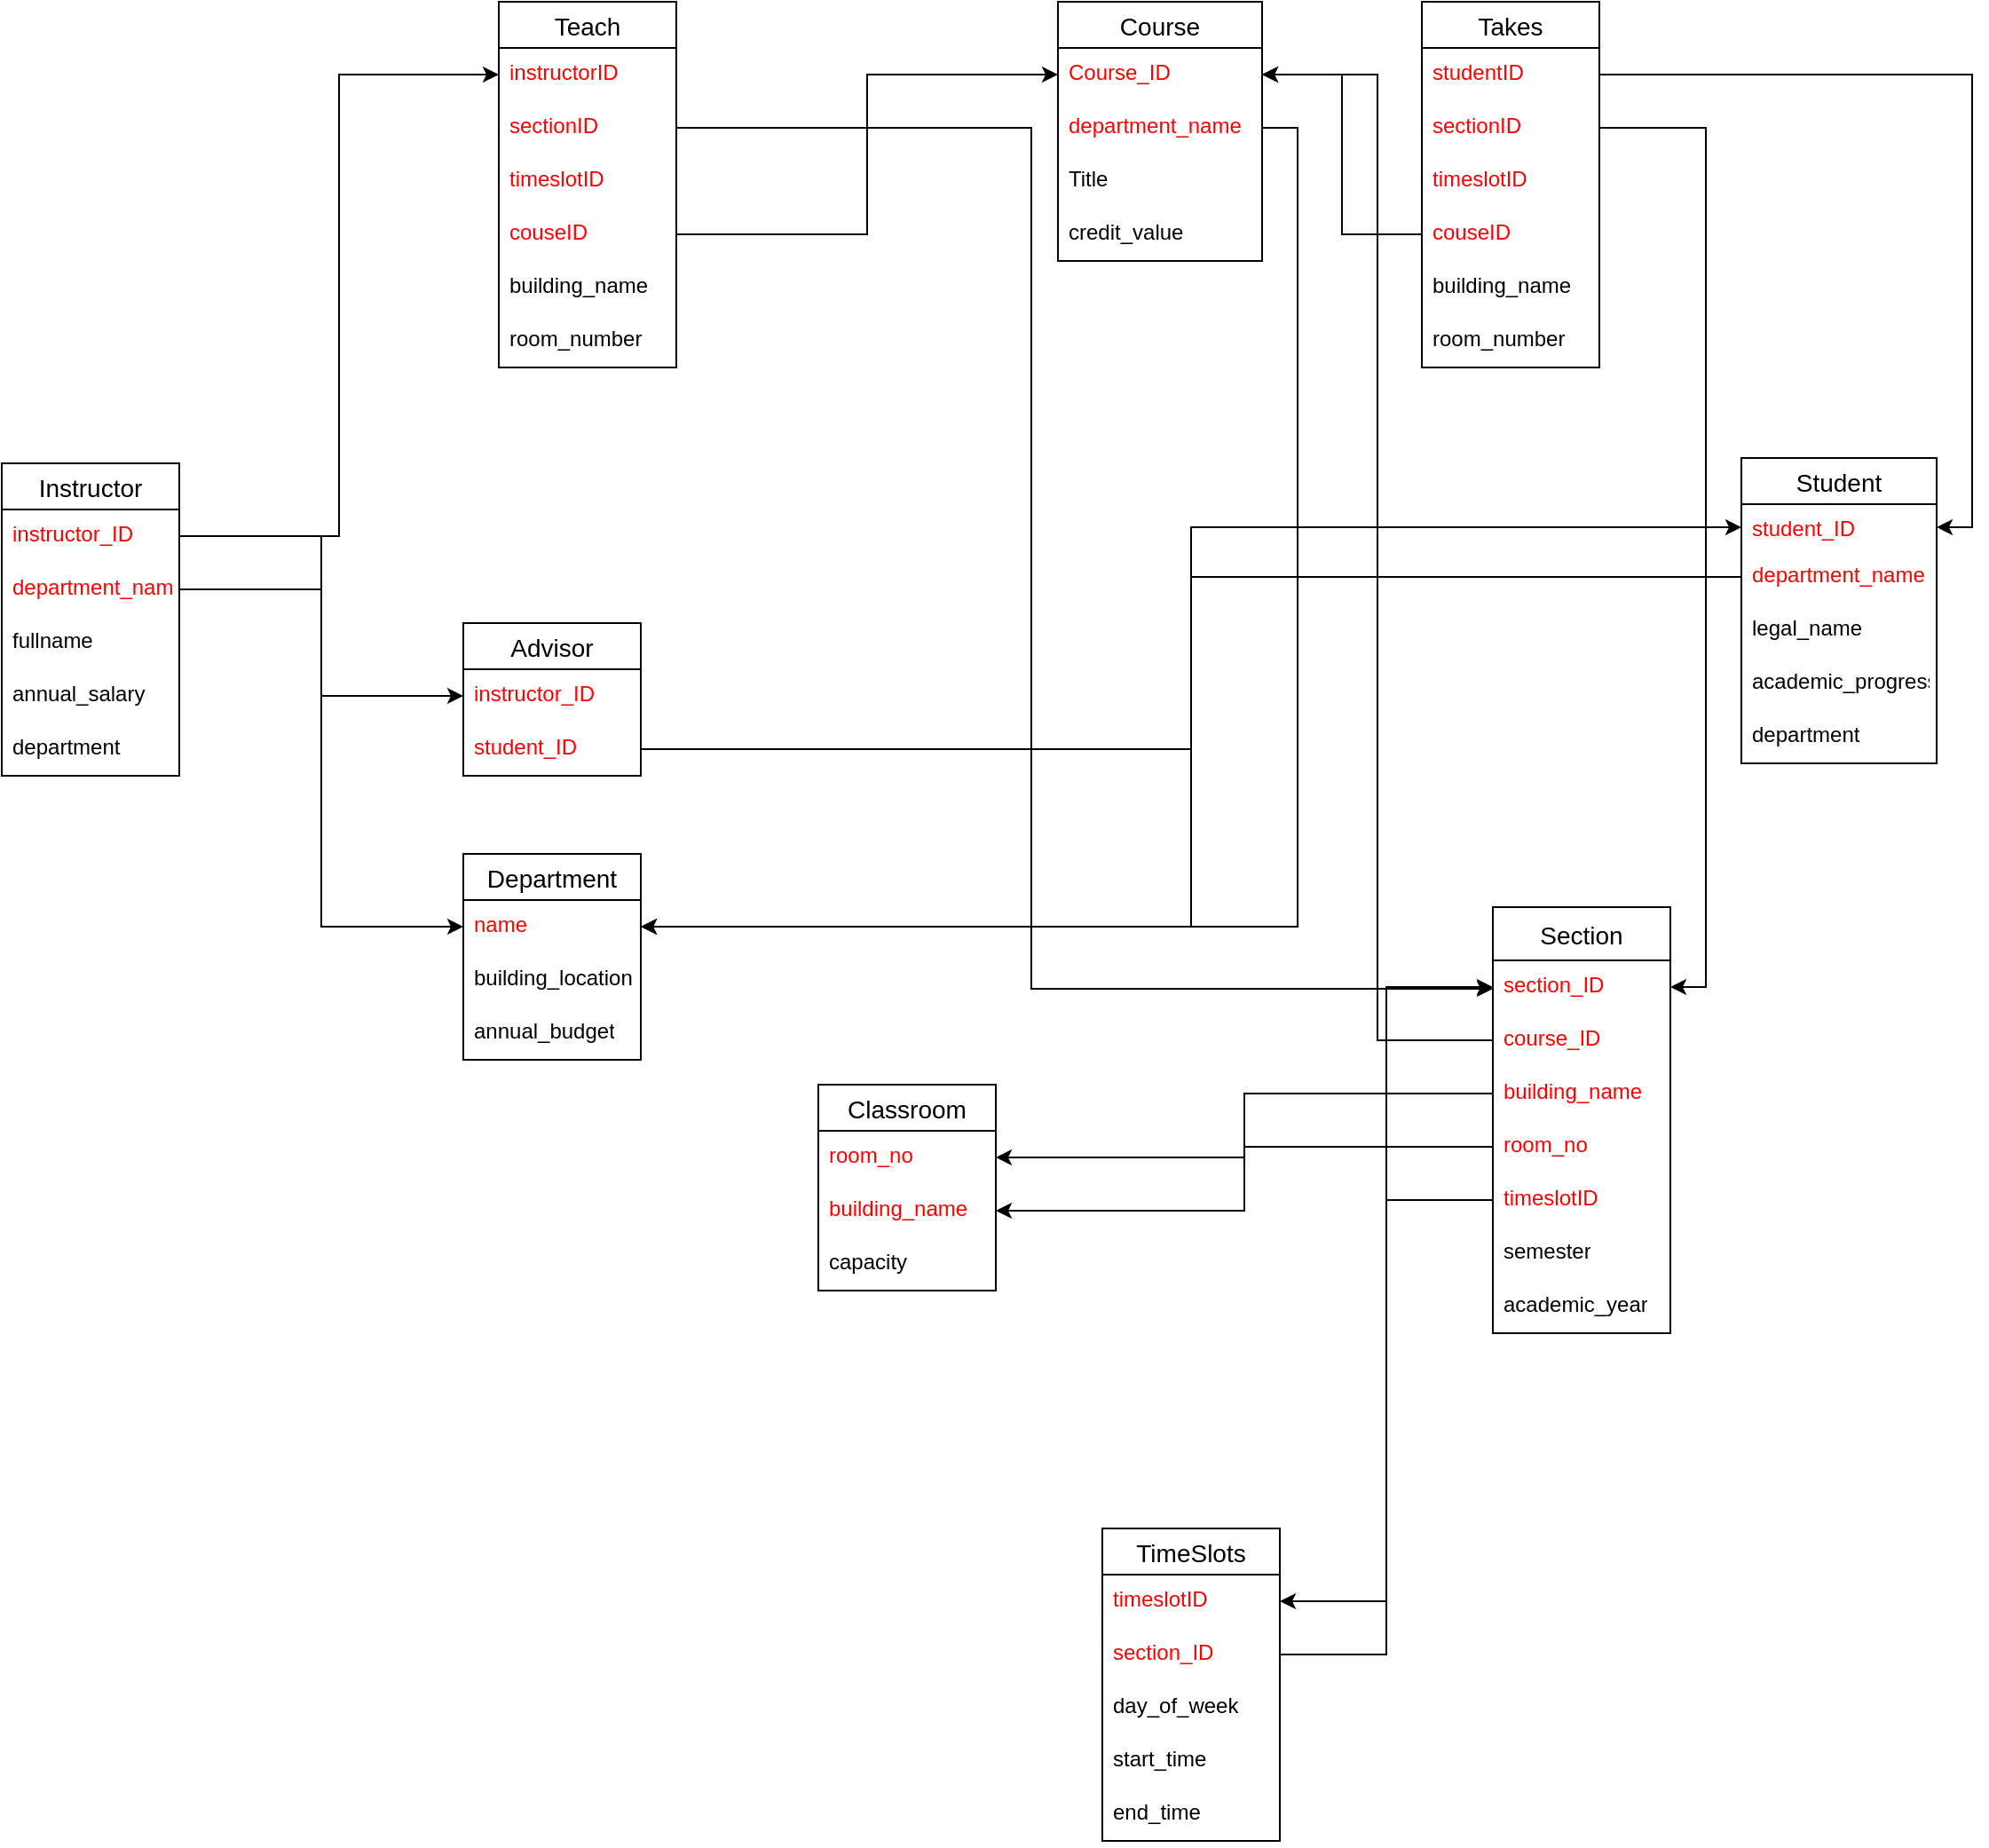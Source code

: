 <mxfile version="28.2.8">
  <diagram name="Page-1" id="lUslA8qzvGAnpKkscwGr">
    <mxGraphModel dx="2352" dy="1012" grid="1" gridSize="10" guides="1" tooltips="1" connect="1" arrows="1" fold="1" page="1" pageScale="1" pageWidth="1200" pageHeight="1600" math="0" shadow="0">
      <root>
        <mxCell id="0" />
        <mxCell id="1" parent="0" />
        <mxCell id="WDXK8jKcUpK9Dq9Y6j4i-2" value="Student" style="swimlane;fontStyle=0;childLayout=stackLayout;horizontal=1;startSize=26;horizontalStack=0;resizeParent=1;resizeParentMax=0;resizeLast=0;collapsible=1;marginBottom=0;align=center;fontSize=14;" vertex="1" parent="1">
          <mxGeometry x="1050" y="317" width="110" height="172" as="geometry" />
        </mxCell>
        <mxCell id="WDXK8jKcUpK9Dq9Y6j4i-3" value="student_ID" style="text;strokeColor=none;fillColor=none;spacingLeft=4;spacingRight=4;overflow=hidden;rotatable=0;points=[[0,0.5],[1,0.5]];portConstraint=eastwest;fontSize=12;whiteSpace=wrap;html=1;fontColor=light-dark(#ff0000, #ededed);" vertex="1" parent="WDXK8jKcUpK9Dq9Y6j4i-2">
          <mxGeometry y="26" width="110" height="26" as="geometry" />
        </mxCell>
        <mxCell id="WDXK8jKcUpK9Dq9Y6j4i-86" value="&lt;span style=&quot;color: rgb(255, 0, 0);&quot;&gt;department_name&lt;/span&gt;" style="text;strokeColor=none;fillColor=none;spacingLeft=4;spacingRight=4;overflow=hidden;rotatable=0;points=[[0,0.5],[1,0.5]];portConstraint=eastwest;fontSize=12;whiteSpace=wrap;html=1;" vertex="1" parent="WDXK8jKcUpK9Dq9Y6j4i-2">
          <mxGeometry y="52" width="110" height="30" as="geometry" />
        </mxCell>
        <mxCell id="WDXK8jKcUpK9Dq9Y6j4i-4" value="legal_name" style="text;strokeColor=none;fillColor=none;spacingLeft=4;spacingRight=4;overflow=hidden;rotatable=0;points=[[0,0.5],[1,0.5]];portConstraint=eastwest;fontSize=12;whiteSpace=wrap;html=1;" vertex="1" parent="WDXK8jKcUpK9Dq9Y6j4i-2">
          <mxGeometry y="82" width="110" height="30" as="geometry" />
        </mxCell>
        <mxCell id="WDXK8jKcUpK9Dq9Y6j4i-5" value="academic_progress" style="text;strokeColor=none;fillColor=none;spacingLeft=4;spacingRight=4;overflow=hidden;rotatable=0;points=[[0,0.5],[1,0.5]];portConstraint=eastwest;fontSize=12;whiteSpace=wrap;html=1;" vertex="1" parent="WDXK8jKcUpK9Dq9Y6j4i-2">
          <mxGeometry y="112" width="110" height="30" as="geometry" />
        </mxCell>
        <mxCell id="WDXK8jKcUpK9Dq9Y6j4i-85" value="department" style="text;strokeColor=none;fillColor=none;spacingLeft=4;spacingRight=4;overflow=hidden;rotatable=0;points=[[0,0.5],[1,0.5]];portConstraint=eastwest;fontSize=12;whiteSpace=wrap;html=1;" vertex="1" parent="WDXK8jKcUpK9Dq9Y6j4i-2">
          <mxGeometry y="142" width="110" height="30" as="geometry" />
        </mxCell>
        <mxCell id="WDXK8jKcUpK9Dq9Y6j4i-6" value="Department" style="swimlane;fontStyle=0;childLayout=stackLayout;horizontal=1;startSize=26;horizontalStack=0;resizeParent=1;resizeParentMax=0;resizeLast=0;collapsible=1;marginBottom=0;align=center;fontSize=14;" vertex="1" parent="1">
          <mxGeometry x="330" y="540" width="100" height="116" as="geometry" />
        </mxCell>
        <mxCell id="WDXK8jKcUpK9Dq9Y6j4i-7" value="name" style="text;strokeColor=none;fillColor=none;spacingLeft=4;spacingRight=4;overflow=hidden;rotatable=0;points=[[0,0.5],[1,0.5]];portConstraint=eastwest;fontSize=12;whiteSpace=wrap;html=1;fontColor=light-dark(#ff0000, #ededed);" vertex="1" parent="WDXK8jKcUpK9Dq9Y6j4i-6">
          <mxGeometry y="26" width="100" height="30" as="geometry" />
        </mxCell>
        <mxCell id="WDXK8jKcUpK9Dq9Y6j4i-8" value="building_location" style="text;strokeColor=none;fillColor=none;spacingLeft=4;spacingRight=4;overflow=hidden;rotatable=0;points=[[0,0.5],[1,0.5]];portConstraint=eastwest;fontSize=12;whiteSpace=wrap;html=1;" vertex="1" parent="WDXK8jKcUpK9Dq9Y6j4i-6">
          <mxGeometry y="56" width="100" height="30" as="geometry" />
        </mxCell>
        <mxCell id="WDXK8jKcUpK9Dq9Y6j4i-9" value="annual_budget" style="text;strokeColor=none;fillColor=none;spacingLeft=4;spacingRight=4;overflow=hidden;rotatable=0;points=[[0,0.5],[1,0.5]];portConstraint=eastwest;fontSize=12;whiteSpace=wrap;html=1;" vertex="1" parent="WDXK8jKcUpK9Dq9Y6j4i-6">
          <mxGeometry y="86" width="100" height="30" as="geometry" />
        </mxCell>
        <mxCell id="WDXK8jKcUpK9Dq9Y6j4i-10" value="Instructor" style="swimlane;fontStyle=0;childLayout=stackLayout;horizontal=1;startSize=26;horizontalStack=0;resizeParent=1;resizeParentMax=0;resizeLast=0;collapsible=1;marginBottom=0;align=center;fontSize=14;" vertex="1" parent="1">
          <mxGeometry x="70" y="320" width="100" height="176" as="geometry" />
        </mxCell>
        <mxCell id="WDXK8jKcUpK9Dq9Y6j4i-11" value="instructor_ID" style="text;strokeColor=none;fillColor=none;spacingLeft=4;spacingRight=4;overflow=hidden;rotatable=0;points=[[0,0.5],[1,0.5]];portConstraint=eastwest;fontSize=12;whiteSpace=wrap;html=1;fontColor=light-dark(#ff0000, #ededed);" vertex="1" parent="WDXK8jKcUpK9Dq9Y6j4i-10">
          <mxGeometry y="26" width="100" height="30" as="geometry" />
        </mxCell>
        <mxCell id="WDXK8jKcUpK9Dq9Y6j4i-97" value="&lt;span style=&quot;color: rgb(255, 0, 0);&quot;&gt;department_name&lt;/span&gt;" style="text;strokeColor=none;fillColor=none;spacingLeft=4;spacingRight=4;overflow=hidden;rotatable=0;points=[[0,0.5],[1,0.5]];portConstraint=eastwest;fontSize=12;whiteSpace=wrap;html=1;" vertex="1" parent="WDXK8jKcUpK9Dq9Y6j4i-10">
          <mxGeometry y="56" width="100" height="30" as="geometry" />
        </mxCell>
        <mxCell id="WDXK8jKcUpK9Dq9Y6j4i-12" value="fullname" style="text;strokeColor=none;fillColor=none;spacingLeft=4;spacingRight=4;overflow=hidden;rotatable=0;points=[[0,0.5],[1,0.5]];portConstraint=eastwest;fontSize=12;whiteSpace=wrap;html=1;" vertex="1" parent="WDXK8jKcUpK9Dq9Y6j4i-10">
          <mxGeometry y="86" width="100" height="30" as="geometry" />
        </mxCell>
        <mxCell id="WDXK8jKcUpK9Dq9Y6j4i-13" value="annual_salary" style="text;strokeColor=none;fillColor=none;spacingLeft=4;spacingRight=4;overflow=hidden;rotatable=0;points=[[0,0.5],[1,0.5]];portConstraint=eastwest;fontSize=12;whiteSpace=wrap;html=1;" vertex="1" parent="WDXK8jKcUpK9Dq9Y6j4i-10">
          <mxGeometry y="116" width="100" height="30" as="geometry" />
        </mxCell>
        <mxCell id="WDXK8jKcUpK9Dq9Y6j4i-82" value="department" style="text;strokeColor=none;fillColor=none;spacingLeft=4;spacingRight=4;overflow=hidden;rotatable=0;points=[[0,0.5],[1,0.5]];portConstraint=eastwest;fontSize=12;whiteSpace=wrap;html=1;" vertex="1" parent="WDXK8jKcUpK9Dq9Y6j4i-10">
          <mxGeometry y="146" width="100" height="30" as="geometry" />
        </mxCell>
        <mxCell id="WDXK8jKcUpK9Dq9Y6j4i-14" value="Course" style="swimlane;fontStyle=0;childLayout=stackLayout;horizontal=1;startSize=26;horizontalStack=0;resizeParent=1;resizeParentMax=0;resizeLast=0;collapsible=1;marginBottom=0;align=center;fontSize=14;" vertex="1" parent="1">
          <mxGeometry x="665" y="60" width="115" height="146" as="geometry" />
        </mxCell>
        <mxCell id="WDXK8jKcUpK9Dq9Y6j4i-15" value="Course_ID" style="text;strokeColor=none;fillColor=none;spacingLeft=4;spacingRight=4;overflow=hidden;rotatable=0;points=[[0,0.5],[1,0.5]];portConstraint=eastwest;fontSize=12;whiteSpace=wrap;html=1;fontColor=light-dark(#ff0000, #ededed);" vertex="1" parent="WDXK8jKcUpK9Dq9Y6j4i-14">
          <mxGeometry y="26" width="115" height="30" as="geometry" />
        </mxCell>
        <mxCell id="WDXK8jKcUpK9Dq9Y6j4i-103" value="&lt;span style=&quot;color: rgb(255, 0, 0);&quot;&gt;department_name&lt;/span&gt;" style="text;strokeColor=none;fillColor=none;spacingLeft=4;spacingRight=4;overflow=hidden;rotatable=0;points=[[0,0.5],[1,0.5]];portConstraint=eastwest;fontSize=12;whiteSpace=wrap;html=1;" vertex="1" parent="WDXK8jKcUpK9Dq9Y6j4i-14">
          <mxGeometry y="56" width="115" height="30" as="geometry" />
        </mxCell>
        <mxCell id="WDXK8jKcUpK9Dq9Y6j4i-16" value="Title" style="text;strokeColor=none;fillColor=none;spacingLeft=4;spacingRight=4;overflow=hidden;rotatable=0;points=[[0,0.5],[1,0.5]];portConstraint=eastwest;fontSize=12;whiteSpace=wrap;html=1;" vertex="1" parent="WDXK8jKcUpK9Dq9Y6j4i-14">
          <mxGeometry y="86" width="115" height="30" as="geometry" />
        </mxCell>
        <mxCell id="WDXK8jKcUpK9Dq9Y6j4i-17" value="credit_value" style="text;strokeColor=none;fillColor=none;spacingLeft=4;spacingRight=4;overflow=hidden;rotatable=0;points=[[0,0.5],[1,0.5]];portConstraint=eastwest;fontSize=12;whiteSpace=wrap;html=1;" vertex="1" parent="WDXK8jKcUpK9Dq9Y6j4i-14">
          <mxGeometry y="116" width="115" height="30" as="geometry" />
        </mxCell>
        <mxCell id="WDXK8jKcUpK9Dq9Y6j4i-18" value="Section" style="swimlane;fontStyle=0;childLayout=stackLayout;horizontal=1;startSize=30;horizontalStack=0;resizeParent=1;resizeParentMax=0;resizeLast=0;collapsible=1;marginBottom=0;align=center;fontSize=14;" vertex="1" parent="1">
          <mxGeometry x="910" y="570" width="100" height="240" as="geometry">
            <mxRectangle x="130" y="160" width="90" height="30" as="alternateBounds" />
          </mxGeometry>
        </mxCell>
        <mxCell id="WDXK8jKcUpK9Dq9Y6j4i-19" value="section_ID" style="text;strokeColor=none;fillColor=none;spacingLeft=4;spacingRight=4;overflow=hidden;rotatable=0;points=[[0,0.5],[1,0.5]];portConstraint=eastwest;fontSize=12;whiteSpace=wrap;html=1;fontColor=light-dark(#ff0000, #ededed);" vertex="1" parent="WDXK8jKcUpK9Dq9Y6j4i-18">
          <mxGeometry y="30" width="100" height="30" as="geometry" />
        </mxCell>
        <mxCell id="WDXK8jKcUpK9Dq9Y6j4i-20" value="&lt;font style=&quot;color: light-dark(rgb(255, 0, 0), rgb(237, 237, 237));&quot;&gt;course_ID&lt;/font&gt;" style="text;strokeColor=none;fillColor=none;spacingLeft=4;spacingRight=4;overflow=hidden;rotatable=0;points=[[0,0.5],[1,0.5]];portConstraint=eastwest;fontSize=12;whiteSpace=wrap;html=1;" vertex="1" parent="WDXK8jKcUpK9Dq9Y6j4i-18">
          <mxGeometry y="60" width="100" height="30" as="geometry" />
        </mxCell>
        <mxCell id="WDXK8jKcUpK9Dq9Y6j4i-108" value="&lt;span style=&quot;color: rgb(255, 0, 0);&quot;&gt;building_name&lt;/span&gt;" style="text;strokeColor=none;fillColor=none;spacingLeft=4;spacingRight=4;overflow=hidden;rotatable=0;points=[[0,0.5],[1,0.5]];portConstraint=eastwest;fontSize=12;whiteSpace=wrap;html=1;" vertex="1" parent="WDXK8jKcUpK9Dq9Y6j4i-18">
          <mxGeometry y="90" width="100" height="30" as="geometry" />
        </mxCell>
        <mxCell id="WDXK8jKcUpK9Dq9Y6j4i-109" value="&lt;span style=&quot;color: rgb(255, 0, 0);&quot;&gt;room_no&lt;/span&gt;" style="text;strokeColor=none;fillColor=none;spacingLeft=4;spacingRight=4;overflow=hidden;rotatable=0;points=[[0,0.5],[1,0.5]];portConstraint=eastwest;fontSize=12;whiteSpace=wrap;html=1;" vertex="1" parent="WDXK8jKcUpK9Dq9Y6j4i-18">
          <mxGeometry y="120" width="100" height="30" as="geometry" />
        </mxCell>
        <mxCell id="WDXK8jKcUpK9Dq9Y6j4i-53" value="&lt;span style=&quot;color: rgb(255, 0, 0);&quot;&gt;timeslotID&lt;/span&gt;" style="text;strokeColor=none;fillColor=none;spacingLeft=4;spacingRight=4;overflow=hidden;rotatable=0;points=[[0,0.5],[1,0.5]];portConstraint=eastwest;fontSize=12;whiteSpace=wrap;html=1;" vertex="1" parent="WDXK8jKcUpK9Dq9Y6j4i-18">
          <mxGeometry y="150" width="100" height="30" as="geometry" />
        </mxCell>
        <mxCell id="WDXK8jKcUpK9Dq9Y6j4i-21" value="semester" style="text;strokeColor=none;fillColor=none;spacingLeft=4;spacingRight=4;overflow=hidden;rotatable=0;points=[[0,0.5],[1,0.5]];portConstraint=eastwest;fontSize=12;whiteSpace=wrap;html=1;" vertex="1" parent="WDXK8jKcUpK9Dq9Y6j4i-18">
          <mxGeometry y="180" width="100" height="30" as="geometry" />
        </mxCell>
        <mxCell id="WDXK8jKcUpK9Dq9Y6j4i-51" value="academic_year" style="text;strokeColor=none;fillColor=none;spacingLeft=4;spacingRight=4;overflow=hidden;rotatable=0;points=[[0,0.5],[1,0.5]];portConstraint=eastwest;fontSize=12;whiteSpace=wrap;html=1;" vertex="1" parent="WDXK8jKcUpK9Dq9Y6j4i-18">
          <mxGeometry y="210" width="100" height="30" as="geometry" />
        </mxCell>
        <mxCell id="WDXK8jKcUpK9Dq9Y6j4i-24" value="Classroom" style="swimlane;fontStyle=0;childLayout=stackLayout;horizontal=1;startSize=26;horizontalStack=0;resizeParent=1;resizeParentMax=0;resizeLast=0;collapsible=1;marginBottom=0;align=center;fontSize=14;" vertex="1" parent="1">
          <mxGeometry x="530" y="670" width="100" height="116" as="geometry" />
        </mxCell>
        <mxCell id="WDXK8jKcUpK9Dq9Y6j4i-25" value="room_no" style="text;strokeColor=none;fillColor=none;spacingLeft=4;spacingRight=4;overflow=hidden;rotatable=0;points=[[0,0.5],[1,0.5]];portConstraint=eastwest;fontSize=12;whiteSpace=wrap;html=1;fontColor=light-dark(#ff0000, #ededed);" vertex="1" parent="WDXK8jKcUpK9Dq9Y6j4i-24">
          <mxGeometry y="26" width="100" height="30" as="geometry" />
        </mxCell>
        <mxCell id="WDXK8jKcUpK9Dq9Y6j4i-26" value="&lt;span style=&quot;color: rgb(255, 0, 0);&quot;&gt;building_name&lt;/span&gt;" style="text;strokeColor=none;fillColor=none;spacingLeft=4;spacingRight=4;overflow=hidden;rotatable=0;points=[[0,0.5],[1,0.5]];portConstraint=eastwest;fontSize=12;whiteSpace=wrap;html=1;" vertex="1" parent="WDXK8jKcUpK9Dq9Y6j4i-24">
          <mxGeometry y="56" width="100" height="30" as="geometry" />
        </mxCell>
        <mxCell id="WDXK8jKcUpK9Dq9Y6j4i-27" value="capacity" style="text;strokeColor=none;fillColor=none;spacingLeft=4;spacingRight=4;overflow=hidden;rotatable=0;points=[[0,0.5],[1,0.5]];portConstraint=eastwest;fontSize=12;whiteSpace=wrap;html=1;" vertex="1" parent="WDXK8jKcUpK9Dq9Y6j4i-24">
          <mxGeometry y="86" width="100" height="30" as="geometry" />
        </mxCell>
        <mxCell id="WDXK8jKcUpK9Dq9Y6j4i-28" style="edgeStyle=orthogonalEdgeStyle;rounded=0;orthogonalLoop=1;jettySize=auto;html=1;exitX=0.5;exitY=1;exitDx=0;exitDy=0;entryX=0.497;entryY=1.011;entryDx=0;entryDy=0;entryPerimeter=0;" edge="1" parent="WDXK8jKcUpK9Dq9Y6j4i-24" source="WDXK8jKcUpK9Dq9Y6j4i-24" target="WDXK8jKcUpK9Dq9Y6j4i-27">
          <mxGeometry relative="1" as="geometry" />
        </mxCell>
        <mxCell id="WDXK8jKcUpK9Dq9Y6j4i-54" value="TimeSlots" style="swimlane;fontStyle=0;childLayout=stackLayout;horizontal=1;startSize=26;horizontalStack=0;resizeParent=1;resizeParentMax=0;resizeLast=0;collapsible=1;marginBottom=0;align=center;fontSize=14;" vertex="1" parent="1">
          <mxGeometry x="690" y="920" width="100" height="176" as="geometry" />
        </mxCell>
        <mxCell id="WDXK8jKcUpK9Dq9Y6j4i-76" value="&lt;span style=&quot;color: rgb(255, 0, 0);&quot;&gt;timeslotID&lt;/span&gt;" style="text;strokeColor=none;fillColor=none;spacingLeft=4;spacingRight=4;overflow=hidden;rotatable=0;points=[[0,0.5],[1,0.5]];portConstraint=eastwest;fontSize=12;whiteSpace=wrap;html=1;" vertex="1" parent="WDXK8jKcUpK9Dq9Y6j4i-54">
          <mxGeometry y="26" width="100" height="30" as="geometry" />
        </mxCell>
        <mxCell id="WDXK8jKcUpK9Dq9Y6j4i-116" value="&lt;span style=&quot;color: rgb(255, 0, 0);&quot;&gt;section_ID&lt;/span&gt;" style="text;strokeColor=none;fillColor=none;spacingLeft=4;spacingRight=4;overflow=hidden;rotatable=0;points=[[0,0.5],[1,0.5]];portConstraint=eastwest;fontSize=12;whiteSpace=wrap;html=1;" vertex="1" parent="WDXK8jKcUpK9Dq9Y6j4i-54">
          <mxGeometry y="56" width="100" height="30" as="geometry" />
        </mxCell>
        <mxCell id="WDXK8jKcUpK9Dq9Y6j4i-56" value="day_of_week" style="text;strokeColor=none;fillColor=none;spacingLeft=4;spacingRight=4;overflow=hidden;rotatable=0;points=[[0,0.5],[1,0.5]];portConstraint=eastwest;fontSize=12;whiteSpace=wrap;html=1;" vertex="1" parent="WDXK8jKcUpK9Dq9Y6j4i-54">
          <mxGeometry y="86" width="100" height="30" as="geometry" />
        </mxCell>
        <mxCell id="WDXK8jKcUpK9Dq9Y6j4i-57" value="start_time" style="text;strokeColor=none;fillColor=none;spacingLeft=4;spacingRight=4;overflow=hidden;rotatable=0;points=[[0,0.5],[1,0.5]];portConstraint=eastwest;fontSize=12;whiteSpace=wrap;html=1;" vertex="1" parent="WDXK8jKcUpK9Dq9Y6j4i-54">
          <mxGeometry y="116" width="100" height="30" as="geometry" />
        </mxCell>
        <mxCell id="WDXK8jKcUpK9Dq9Y6j4i-59" value="end_time" style="text;strokeColor=none;fillColor=none;spacingLeft=4;spacingRight=4;overflow=hidden;rotatable=0;points=[[0,0.5],[1,0.5]];portConstraint=eastwest;fontSize=12;whiteSpace=wrap;html=1;" vertex="1" parent="WDXK8jKcUpK9Dq9Y6j4i-54">
          <mxGeometry y="146" width="100" height="30" as="geometry" />
        </mxCell>
        <mxCell id="WDXK8jKcUpK9Dq9Y6j4i-60" value="Teach" style="swimlane;fontStyle=0;childLayout=stackLayout;horizontal=1;startSize=26;horizontalStack=0;resizeParent=1;resizeParentMax=0;resizeLast=0;collapsible=1;marginBottom=0;align=center;fontSize=14;" vertex="1" parent="1">
          <mxGeometry x="350" y="60" width="100" height="206" as="geometry" />
        </mxCell>
        <mxCell id="WDXK8jKcUpK9Dq9Y6j4i-65" value="instructorID" style="text;strokeColor=none;fillColor=none;spacingLeft=4;spacingRight=4;overflow=hidden;rotatable=0;points=[[0,0.5],[1,0.5]];portConstraint=eastwest;fontSize=12;whiteSpace=wrap;html=1;fontColor=light-dark(#ff0000, #ededed);" vertex="1" parent="WDXK8jKcUpK9Dq9Y6j4i-60">
          <mxGeometry y="26" width="100" height="30" as="geometry" />
        </mxCell>
        <mxCell id="WDXK8jKcUpK9Dq9Y6j4i-66" value="sectionID" style="text;strokeColor=none;fillColor=none;spacingLeft=4;spacingRight=4;overflow=hidden;rotatable=0;points=[[0,0.5],[1,0.5]];portConstraint=eastwest;fontSize=12;whiteSpace=wrap;html=1;fontColor=light-dark(#ff0000, #ededed);" vertex="1" parent="WDXK8jKcUpK9Dq9Y6j4i-60">
          <mxGeometry y="56" width="100" height="30" as="geometry" />
        </mxCell>
        <mxCell id="WDXK8jKcUpK9Dq9Y6j4i-61" value="timeslotID" style="text;strokeColor=none;fillColor=none;spacingLeft=4;spacingRight=4;overflow=hidden;rotatable=0;points=[[0,0.5],[1,0.5]];portConstraint=eastwest;fontSize=12;whiteSpace=wrap;html=1;fontColor=light-dark(#ff0000, #ededed);" vertex="1" parent="WDXK8jKcUpK9Dq9Y6j4i-60">
          <mxGeometry y="86" width="100" height="30" as="geometry" />
        </mxCell>
        <mxCell id="WDXK8jKcUpK9Dq9Y6j4i-64" value="couseID" style="text;strokeColor=none;fillColor=none;spacingLeft=4;spacingRight=4;overflow=hidden;rotatable=0;points=[[0,0.5],[1,0.5]];portConstraint=eastwest;fontSize=12;whiteSpace=wrap;html=1;fontColor=light-dark(#ff0000, #ededed);" vertex="1" parent="WDXK8jKcUpK9Dq9Y6j4i-60">
          <mxGeometry y="116" width="100" height="30" as="geometry" />
        </mxCell>
        <mxCell id="WDXK8jKcUpK9Dq9Y6j4i-62" value="building_name" style="text;strokeColor=none;fillColor=none;spacingLeft=4;spacingRight=4;overflow=hidden;rotatable=0;points=[[0,0.5],[1,0.5]];portConstraint=eastwest;fontSize=12;whiteSpace=wrap;html=1;" vertex="1" parent="WDXK8jKcUpK9Dq9Y6j4i-60">
          <mxGeometry y="146" width="100" height="30" as="geometry" />
        </mxCell>
        <mxCell id="WDXK8jKcUpK9Dq9Y6j4i-63" value="room_number" style="text;strokeColor=none;fillColor=none;spacingLeft=4;spacingRight=4;overflow=hidden;rotatable=0;points=[[0,0.5],[1,0.5]];portConstraint=eastwest;fontSize=12;whiteSpace=wrap;html=1;" vertex="1" parent="WDXK8jKcUpK9Dq9Y6j4i-60">
          <mxGeometry y="176" width="100" height="30" as="geometry" />
        </mxCell>
        <mxCell id="WDXK8jKcUpK9Dq9Y6j4i-67" value="Takes" style="swimlane;fontStyle=0;childLayout=stackLayout;horizontal=1;startSize=26;horizontalStack=0;resizeParent=1;resizeParentMax=0;resizeLast=0;collapsible=1;marginBottom=0;align=center;fontSize=14;" vertex="1" parent="1">
          <mxGeometry x="870" y="60" width="100" height="206" as="geometry" />
        </mxCell>
        <mxCell id="WDXK8jKcUpK9Dq9Y6j4i-68" value="studentID" style="text;strokeColor=none;fillColor=none;spacingLeft=4;spacingRight=4;overflow=hidden;rotatable=0;points=[[0,0.5],[1,0.5]];portConstraint=eastwest;fontSize=12;whiteSpace=wrap;html=1;fontColor=light-dark(#ff0000, #ededed);" vertex="1" parent="WDXK8jKcUpK9Dq9Y6j4i-67">
          <mxGeometry y="26" width="100" height="30" as="geometry" />
        </mxCell>
        <mxCell id="WDXK8jKcUpK9Dq9Y6j4i-69" value="sectionID" style="text;strokeColor=none;fillColor=none;spacingLeft=4;spacingRight=4;overflow=hidden;rotatable=0;points=[[0,0.5],[1,0.5]];portConstraint=eastwest;fontSize=12;whiteSpace=wrap;html=1;fontColor=light-dark(#ff0000, #ededed);" vertex="1" parent="WDXK8jKcUpK9Dq9Y6j4i-67">
          <mxGeometry y="56" width="100" height="30" as="geometry" />
        </mxCell>
        <mxCell id="WDXK8jKcUpK9Dq9Y6j4i-70" value="timeslotID" style="text;strokeColor=none;fillColor=none;spacingLeft=4;spacingRight=4;overflow=hidden;rotatable=0;points=[[0,0.5],[1,0.5]];portConstraint=eastwest;fontSize=12;whiteSpace=wrap;html=1;fontColor=light-dark(#ff0000, #ededed);" vertex="1" parent="WDXK8jKcUpK9Dq9Y6j4i-67">
          <mxGeometry y="86" width="100" height="30" as="geometry" />
        </mxCell>
        <mxCell id="WDXK8jKcUpK9Dq9Y6j4i-71" value="couseID" style="text;strokeColor=none;fillColor=none;spacingLeft=4;spacingRight=4;overflow=hidden;rotatable=0;points=[[0,0.5],[1,0.5]];portConstraint=eastwest;fontSize=12;whiteSpace=wrap;html=1;fontColor=light-dark(#ff0000, #ededed);" vertex="1" parent="WDXK8jKcUpK9Dq9Y6j4i-67">
          <mxGeometry y="116" width="100" height="30" as="geometry" />
        </mxCell>
        <mxCell id="WDXK8jKcUpK9Dq9Y6j4i-72" value="building_name" style="text;strokeColor=none;fillColor=none;spacingLeft=4;spacingRight=4;overflow=hidden;rotatable=0;points=[[0,0.5],[1,0.5]];portConstraint=eastwest;fontSize=12;whiteSpace=wrap;html=1;" vertex="1" parent="WDXK8jKcUpK9Dq9Y6j4i-67">
          <mxGeometry y="146" width="100" height="30" as="geometry" />
        </mxCell>
        <mxCell id="WDXK8jKcUpK9Dq9Y6j4i-73" value="room_number" style="text;strokeColor=none;fillColor=none;spacingLeft=4;spacingRight=4;overflow=hidden;rotatable=0;points=[[0,0.5],[1,0.5]];portConstraint=eastwest;fontSize=12;whiteSpace=wrap;html=1;" vertex="1" parent="WDXK8jKcUpK9Dq9Y6j4i-67">
          <mxGeometry y="176" width="100" height="30" as="geometry" />
        </mxCell>
        <mxCell id="WDXK8jKcUpK9Dq9Y6j4i-78" value="Advisor" style="swimlane;fontStyle=0;childLayout=stackLayout;horizontal=1;startSize=26;horizontalStack=0;resizeParent=1;resizeParentMax=0;resizeLast=0;collapsible=1;marginBottom=0;align=center;fontSize=14;" vertex="1" parent="1">
          <mxGeometry x="330" y="410" width="100" height="86" as="geometry" />
        </mxCell>
        <mxCell id="WDXK8jKcUpK9Dq9Y6j4i-79" value="instructor_ID" style="text;strokeColor=none;fillColor=none;spacingLeft=4;spacingRight=4;overflow=hidden;rotatable=0;points=[[0,0.5],[1,0.5]];portConstraint=eastwest;fontSize=12;whiteSpace=wrap;html=1;fontColor=light-dark(#ff0000, #ededed);" vertex="1" parent="WDXK8jKcUpK9Dq9Y6j4i-78">
          <mxGeometry y="26" width="100" height="30" as="geometry" />
        </mxCell>
        <mxCell id="WDXK8jKcUpK9Dq9Y6j4i-80" value="&lt;span style=&quot;color: rgb(255, 0, 0);&quot;&gt;student_ID&lt;/span&gt;" style="text;strokeColor=none;fillColor=none;spacingLeft=4;spacingRight=4;overflow=hidden;rotatable=0;points=[[0,0.5],[1,0.5]];portConstraint=eastwest;fontSize=12;whiteSpace=wrap;html=1;" vertex="1" parent="WDXK8jKcUpK9Dq9Y6j4i-78">
          <mxGeometry y="56" width="100" height="30" as="geometry" />
        </mxCell>
        <mxCell id="WDXK8jKcUpK9Dq9Y6j4i-90" style="edgeStyle=orthogonalEdgeStyle;rounded=0;orthogonalLoop=1;jettySize=auto;html=1;exitX=1;exitY=0.5;exitDx=0;exitDy=0;entryX=0;entryY=0.5;entryDx=0;entryDy=0;" edge="1" parent="1" source="WDXK8jKcUpK9Dq9Y6j4i-11" target="WDXK8jKcUpK9Dq9Y6j4i-79">
          <mxGeometry relative="1" as="geometry" />
        </mxCell>
        <mxCell id="WDXK8jKcUpK9Dq9Y6j4i-91" style="edgeStyle=orthogonalEdgeStyle;rounded=0;orthogonalLoop=1;jettySize=auto;html=1;exitX=1;exitY=0.5;exitDx=0;exitDy=0;entryX=0;entryY=0.5;entryDx=0;entryDy=0;" edge="1" parent="1" source="WDXK8jKcUpK9Dq9Y6j4i-80" target="WDXK8jKcUpK9Dq9Y6j4i-3">
          <mxGeometry relative="1" as="geometry" />
        </mxCell>
        <mxCell id="WDXK8jKcUpK9Dq9Y6j4i-93" style="edgeStyle=orthogonalEdgeStyle;rounded=0;orthogonalLoop=1;jettySize=auto;html=1;exitX=1;exitY=0.5;exitDx=0;exitDy=0;entryX=0;entryY=0.5;entryDx=0;entryDy=0;" edge="1" parent="1" source="WDXK8jKcUpK9Dq9Y6j4i-64" target="WDXK8jKcUpK9Dq9Y6j4i-15">
          <mxGeometry relative="1" as="geometry" />
        </mxCell>
        <mxCell id="WDXK8jKcUpK9Dq9Y6j4i-94" style="edgeStyle=orthogonalEdgeStyle;rounded=0;orthogonalLoop=1;jettySize=auto;html=1;exitX=1;exitY=0.5;exitDx=0;exitDy=0;entryX=0;entryY=0.5;entryDx=0;entryDy=0;" edge="1" parent="1" source="WDXK8jKcUpK9Dq9Y6j4i-11" target="WDXK8jKcUpK9Dq9Y6j4i-65">
          <mxGeometry relative="1" as="geometry" />
        </mxCell>
        <mxCell id="WDXK8jKcUpK9Dq9Y6j4i-96" style="edgeStyle=orthogonalEdgeStyle;rounded=0;orthogonalLoop=1;jettySize=auto;html=1;exitX=0;exitY=0.5;exitDx=0;exitDy=0;entryX=1;entryY=0.5;entryDx=0;entryDy=0;" edge="1" parent="1" source="WDXK8jKcUpK9Dq9Y6j4i-71" target="WDXK8jKcUpK9Dq9Y6j4i-15">
          <mxGeometry relative="1" as="geometry" />
        </mxCell>
        <mxCell id="WDXK8jKcUpK9Dq9Y6j4i-98" style="edgeStyle=orthogonalEdgeStyle;rounded=0;orthogonalLoop=1;jettySize=auto;html=1;exitX=1;exitY=0.5;exitDx=0;exitDy=0;entryX=0;entryY=0.5;entryDx=0;entryDy=0;" edge="1" parent="1" source="WDXK8jKcUpK9Dq9Y6j4i-97" target="WDXK8jKcUpK9Dq9Y6j4i-7">
          <mxGeometry relative="1" as="geometry">
            <mxPoint x="320" y="584" as="targetPoint" />
          </mxGeometry>
        </mxCell>
        <mxCell id="WDXK8jKcUpK9Dq9Y6j4i-100" style="edgeStyle=orthogonalEdgeStyle;rounded=0;orthogonalLoop=1;jettySize=auto;html=1;exitX=0;exitY=0.5;exitDx=0;exitDy=0;entryX=1;entryY=0.5;entryDx=0;entryDy=0;" edge="1" parent="1" source="WDXK8jKcUpK9Dq9Y6j4i-86" target="WDXK8jKcUpK9Dq9Y6j4i-7">
          <mxGeometry relative="1" as="geometry" />
        </mxCell>
        <mxCell id="WDXK8jKcUpK9Dq9Y6j4i-104" style="edgeStyle=orthogonalEdgeStyle;rounded=0;orthogonalLoop=1;jettySize=auto;html=1;exitX=1;exitY=0.5;exitDx=0;exitDy=0;entryX=1;entryY=0.5;entryDx=0;entryDy=0;" edge="1" parent="1" source="WDXK8jKcUpK9Dq9Y6j4i-103" target="WDXK8jKcUpK9Dq9Y6j4i-7">
          <mxGeometry relative="1" as="geometry">
            <Array as="points">
              <mxPoint x="800" y="131" />
              <mxPoint x="800" y="581" />
            </Array>
          </mxGeometry>
        </mxCell>
        <mxCell id="WDXK8jKcUpK9Dq9Y6j4i-105" style="edgeStyle=orthogonalEdgeStyle;rounded=0;orthogonalLoop=1;jettySize=auto;html=1;exitX=0;exitY=0.5;exitDx=0;exitDy=0;entryX=1;entryY=0.5;entryDx=0;entryDy=0;" edge="1" parent="1" source="WDXK8jKcUpK9Dq9Y6j4i-20" target="WDXK8jKcUpK9Dq9Y6j4i-15">
          <mxGeometry relative="1" as="geometry" />
        </mxCell>
        <mxCell id="WDXK8jKcUpK9Dq9Y6j4i-110" style="edgeStyle=orthogonalEdgeStyle;rounded=0;orthogonalLoop=1;jettySize=auto;html=1;exitX=0;exitY=0.5;exitDx=0;exitDy=0;entryX=1;entryY=0.5;entryDx=0;entryDy=0;" edge="1" parent="1" source="WDXK8jKcUpK9Dq9Y6j4i-108" target="WDXK8jKcUpK9Dq9Y6j4i-26">
          <mxGeometry relative="1" as="geometry" />
        </mxCell>
        <mxCell id="WDXK8jKcUpK9Dq9Y6j4i-111" style="edgeStyle=orthogonalEdgeStyle;rounded=0;orthogonalLoop=1;jettySize=auto;html=1;exitX=0;exitY=0.5;exitDx=0;exitDy=0;entryX=1;entryY=0.5;entryDx=0;entryDy=0;" edge="1" parent="1" source="WDXK8jKcUpK9Dq9Y6j4i-109" target="WDXK8jKcUpK9Dq9Y6j4i-25">
          <mxGeometry relative="1" as="geometry" />
        </mxCell>
        <mxCell id="WDXK8jKcUpK9Dq9Y6j4i-112" style="edgeStyle=orthogonalEdgeStyle;rounded=0;orthogonalLoop=1;jettySize=auto;html=1;exitX=1;exitY=0.5;exitDx=0;exitDy=0;" edge="1" parent="1" source="WDXK8jKcUpK9Dq9Y6j4i-66">
          <mxGeometry relative="1" as="geometry">
            <mxPoint x="910" y="616" as="targetPoint" />
            <Array as="points">
              <mxPoint x="650" y="131" />
              <mxPoint x="650" y="616" />
            </Array>
          </mxGeometry>
        </mxCell>
        <mxCell id="WDXK8jKcUpK9Dq9Y6j4i-113" style="edgeStyle=orthogonalEdgeStyle;rounded=0;orthogonalLoop=1;jettySize=auto;html=1;exitX=1;exitY=0.5;exitDx=0;exitDy=0;entryX=1;entryY=0.5;entryDx=0;entryDy=0;" edge="1" parent="1" source="WDXK8jKcUpK9Dq9Y6j4i-69" target="WDXK8jKcUpK9Dq9Y6j4i-19">
          <mxGeometry relative="1" as="geometry" />
        </mxCell>
        <mxCell id="WDXK8jKcUpK9Dq9Y6j4i-114" style="edgeStyle=orthogonalEdgeStyle;rounded=0;orthogonalLoop=1;jettySize=auto;html=1;exitX=1;exitY=0.5;exitDx=0;exitDy=0;entryX=1;entryY=0.5;entryDx=0;entryDy=0;" edge="1" parent="1" source="WDXK8jKcUpK9Dq9Y6j4i-68" target="WDXK8jKcUpK9Dq9Y6j4i-3">
          <mxGeometry relative="1" as="geometry" />
        </mxCell>
        <mxCell id="WDXK8jKcUpK9Dq9Y6j4i-117" style="edgeStyle=orthogonalEdgeStyle;rounded=0;orthogonalLoop=1;jettySize=auto;html=1;exitX=1;exitY=0.5;exitDx=0;exitDy=0;entryX=0;entryY=0.5;entryDx=0;entryDy=0;" edge="1" parent="1" source="WDXK8jKcUpK9Dq9Y6j4i-116" target="WDXK8jKcUpK9Dq9Y6j4i-19">
          <mxGeometry relative="1" as="geometry" />
        </mxCell>
        <mxCell id="WDXK8jKcUpK9Dq9Y6j4i-118" style="edgeStyle=orthogonalEdgeStyle;rounded=0;orthogonalLoop=1;jettySize=auto;html=1;exitX=0;exitY=0.5;exitDx=0;exitDy=0;entryX=1;entryY=0.5;entryDx=0;entryDy=0;" edge="1" parent="1" source="WDXK8jKcUpK9Dq9Y6j4i-53" target="WDXK8jKcUpK9Dq9Y6j4i-76">
          <mxGeometry relative="1" as="geometry" />
        </mxCell>
      </root>
    </mxGraphModel>
  </diagram>
</mxfile>
